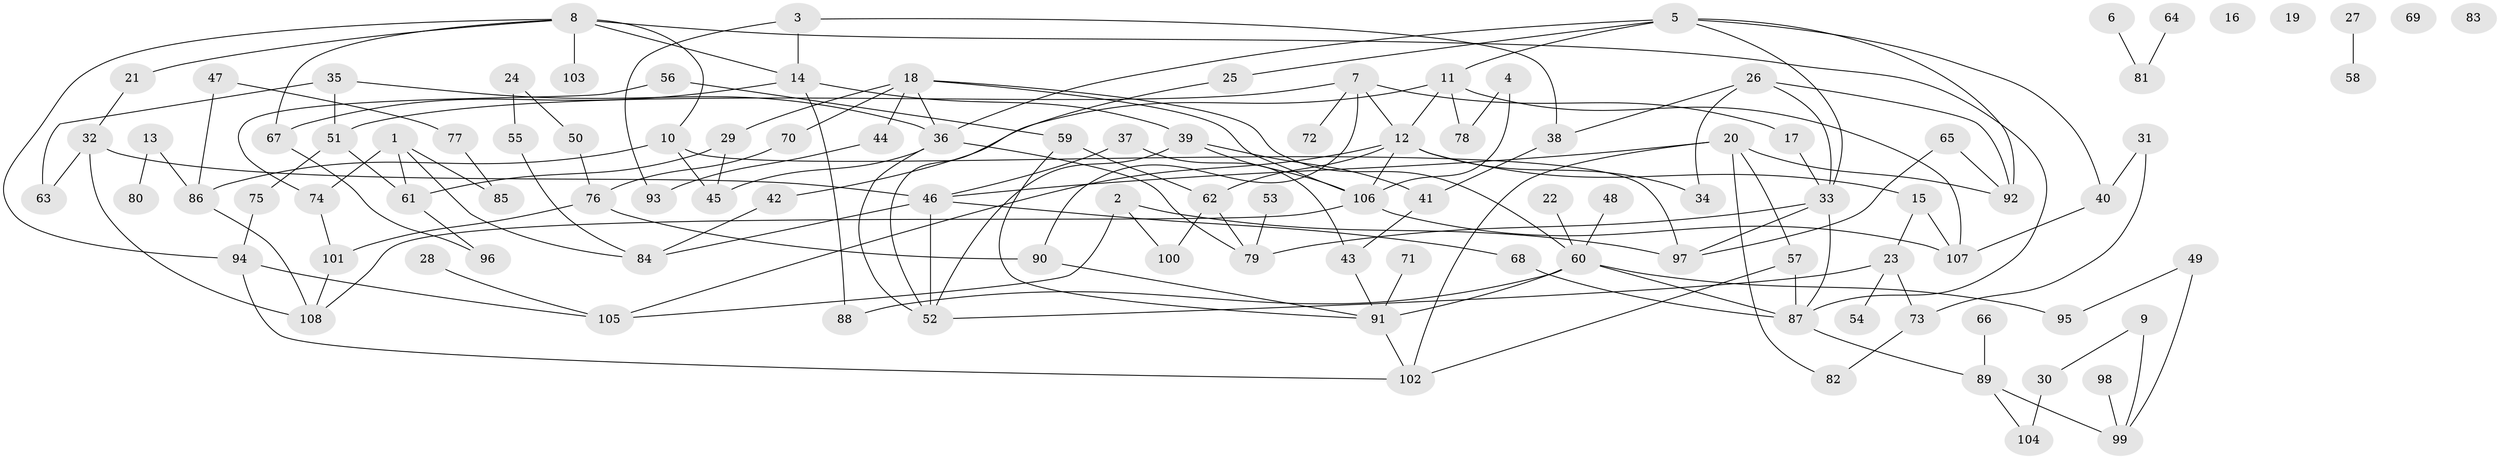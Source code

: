 // Generated by graph-tools (version 1.1) at 2025/49/03/09/25 03:49:05]
// undirected, 108 vertices, 158 edges
graph export_dot {
graph [start="1"]
  node [color=gray90,style=filled];
  1;
  2;
  3;
  4;
  5;
  6;
  7;
  8;
  9;
  10;
  11;
  12;
  13;
  14;
  15;
  16;
  17;
  18;
  19;
  20;
  21;
  22;
  23;
  24;
  25;
  26;
  27;
  28;
  29;
  30;
  31;
  32;
  33;
  34;
  35;
  36;
  37;
  38;
  39;
  40;
  41;
  42;
  43;
  44;
  45;
  46;
  47;
  48;
  49;
  50;
  51;
  52;
  53;
  54;
  55;
  56;
  57;
  58;
  59;
  60;
  61;
  62;
  63;
  64;
  65;
  66;
  67;
  68;
  69;
  70;
  71;
  72;
  73;
  74;
  75;
  76;
  77;
  78;
  79;
  80;
  81;
  82;
  83;
  84;
  85;
  86;
  87;
  88;
  89;
  90;
  91;
  92;
  93;
  94;
  95;
  96;
  97;
  98;
  99;
  100;
  101;
  102;
  103;
  104;
  105;
  106;
  107;
  108;
  1 -- 61;
  1 -- 74;
  1 -- 84;
  1 -- 85;
  2 -- 97;
  2 -- 100;
  2 -- 105;
  3 -- 14;
  3 -- 38;
  3 -- 93;
  4 -- 78;
  4 -- 106;
  5 -- 11;
  5 -- 25;
  5 -- 33;
  5 -- 36;
  5 -- 40;
  5 -- 92;
  6 -- 81;
  7 -- 12;
  7 -- 17;
  7 -- 51;
  7 -- 72;
  7 -- 90;
  8 -- 10;
  8 -- 14;
  8 -- 21;
  8 -- 67;
  8 -- 87;
  8 -- 94;
  8 -- 103;
  9 -- 30;
  9 -- 99;
  10 -- 45;
  10 -- 86;
  10 -- 97;
  11 -- 12;
  11 -- 42;
  11 -- 78;
  11 -- 107;
  12 -- 15;
  12 -- 34;
  12 -- 62;
  12 -- 105;
  12 -- 106;
  13 -- 80;
  13 -- 86;
  14 -- 39;
  14 -- 67;
  14 -- 88;
  15 -- 23;
  15 -- 107;
  17 -- 33;
  18 -- 29;
  18 -- 36;
  18 -- 44;
  18 -- 60;
  18 -- 70;
  18 -- 106;
  20 -- 46;
  20 -- 57;
  20 -- 82;
  20 -- 92;
  20 -- 102;
  21 -- 32;
  22 -- 60;
  23 -- 52;
  23 -- 54;
  23 -- 73;
  24 -- 50;
  24 -- 55;
  25 -- 52;
  26 -- 33;
  26 -- 34;
  26 -- 38;
  26 -- 92;
  27 -- 58;
  28 -- 105;
  29 -- 45;
  29 -- 61;
  30 -- 104;
  31 -- 40;
  31 -- 73;
  32 -- 46;
  32 -- 63;
  32 -- 108;
  33 -- 79;
  33 -- 87;
  33 -- 97;
  35 -- 36;
  35 -- 51;
  35 -- 63;
  36 -- 45;
  36 -- 52;
  36 -- 79;
  37 -- 43;
  37 -- 46;
  38 -- 41;
  39 -- 41;
  39 -- 52;
  39 -- 106;
  40 -- 107;
  41 -- 43;
  42 -- 84;
  43 -- 91;
  44 -- 93;
  46 -- 52;
  46 -- 68;
  46 -- 84;
  47 -- 77;
  47 -- 86;
  48 -- 60;
  49 -- 95;
  49 -- 99;
  50 -- 76;
  51 -- 61;
  51 -- 75;
  53 -- 79;
  55 -- 84;
  56 -- 59;
  56 -- 74;
  57 -- 87;
  57 -- 102;
  59 -- 62;
  59 -- 91;
  60 -- 87;
  60 -- 88;
  60 -- 91;
  60 -- 95;
  61 -- 96;
  62 -- 79;
  62 -- 100;
  64 -- 81;
  65 -- 92;
  65 -- 97;
  66 -- 89;
  67 -- 96;
  68 -- 87;
  70 -- 76;
  71 -- 91;
  73 -- 82;
  74 -- 101;
  75 -- 94;
  76 -- 90;
  76 -- 101;
  77 -- 85;
  86 -- 108;
  87 -- 89;
  89 -- 99;
  89 -- 104;
  90 -- 91;
  91 -- 102;
  94 -- 102;
  94 -- 105;
  98 -- 99;
  101 -- 108;
  106 -- 107;
  106 -- 108;
}
